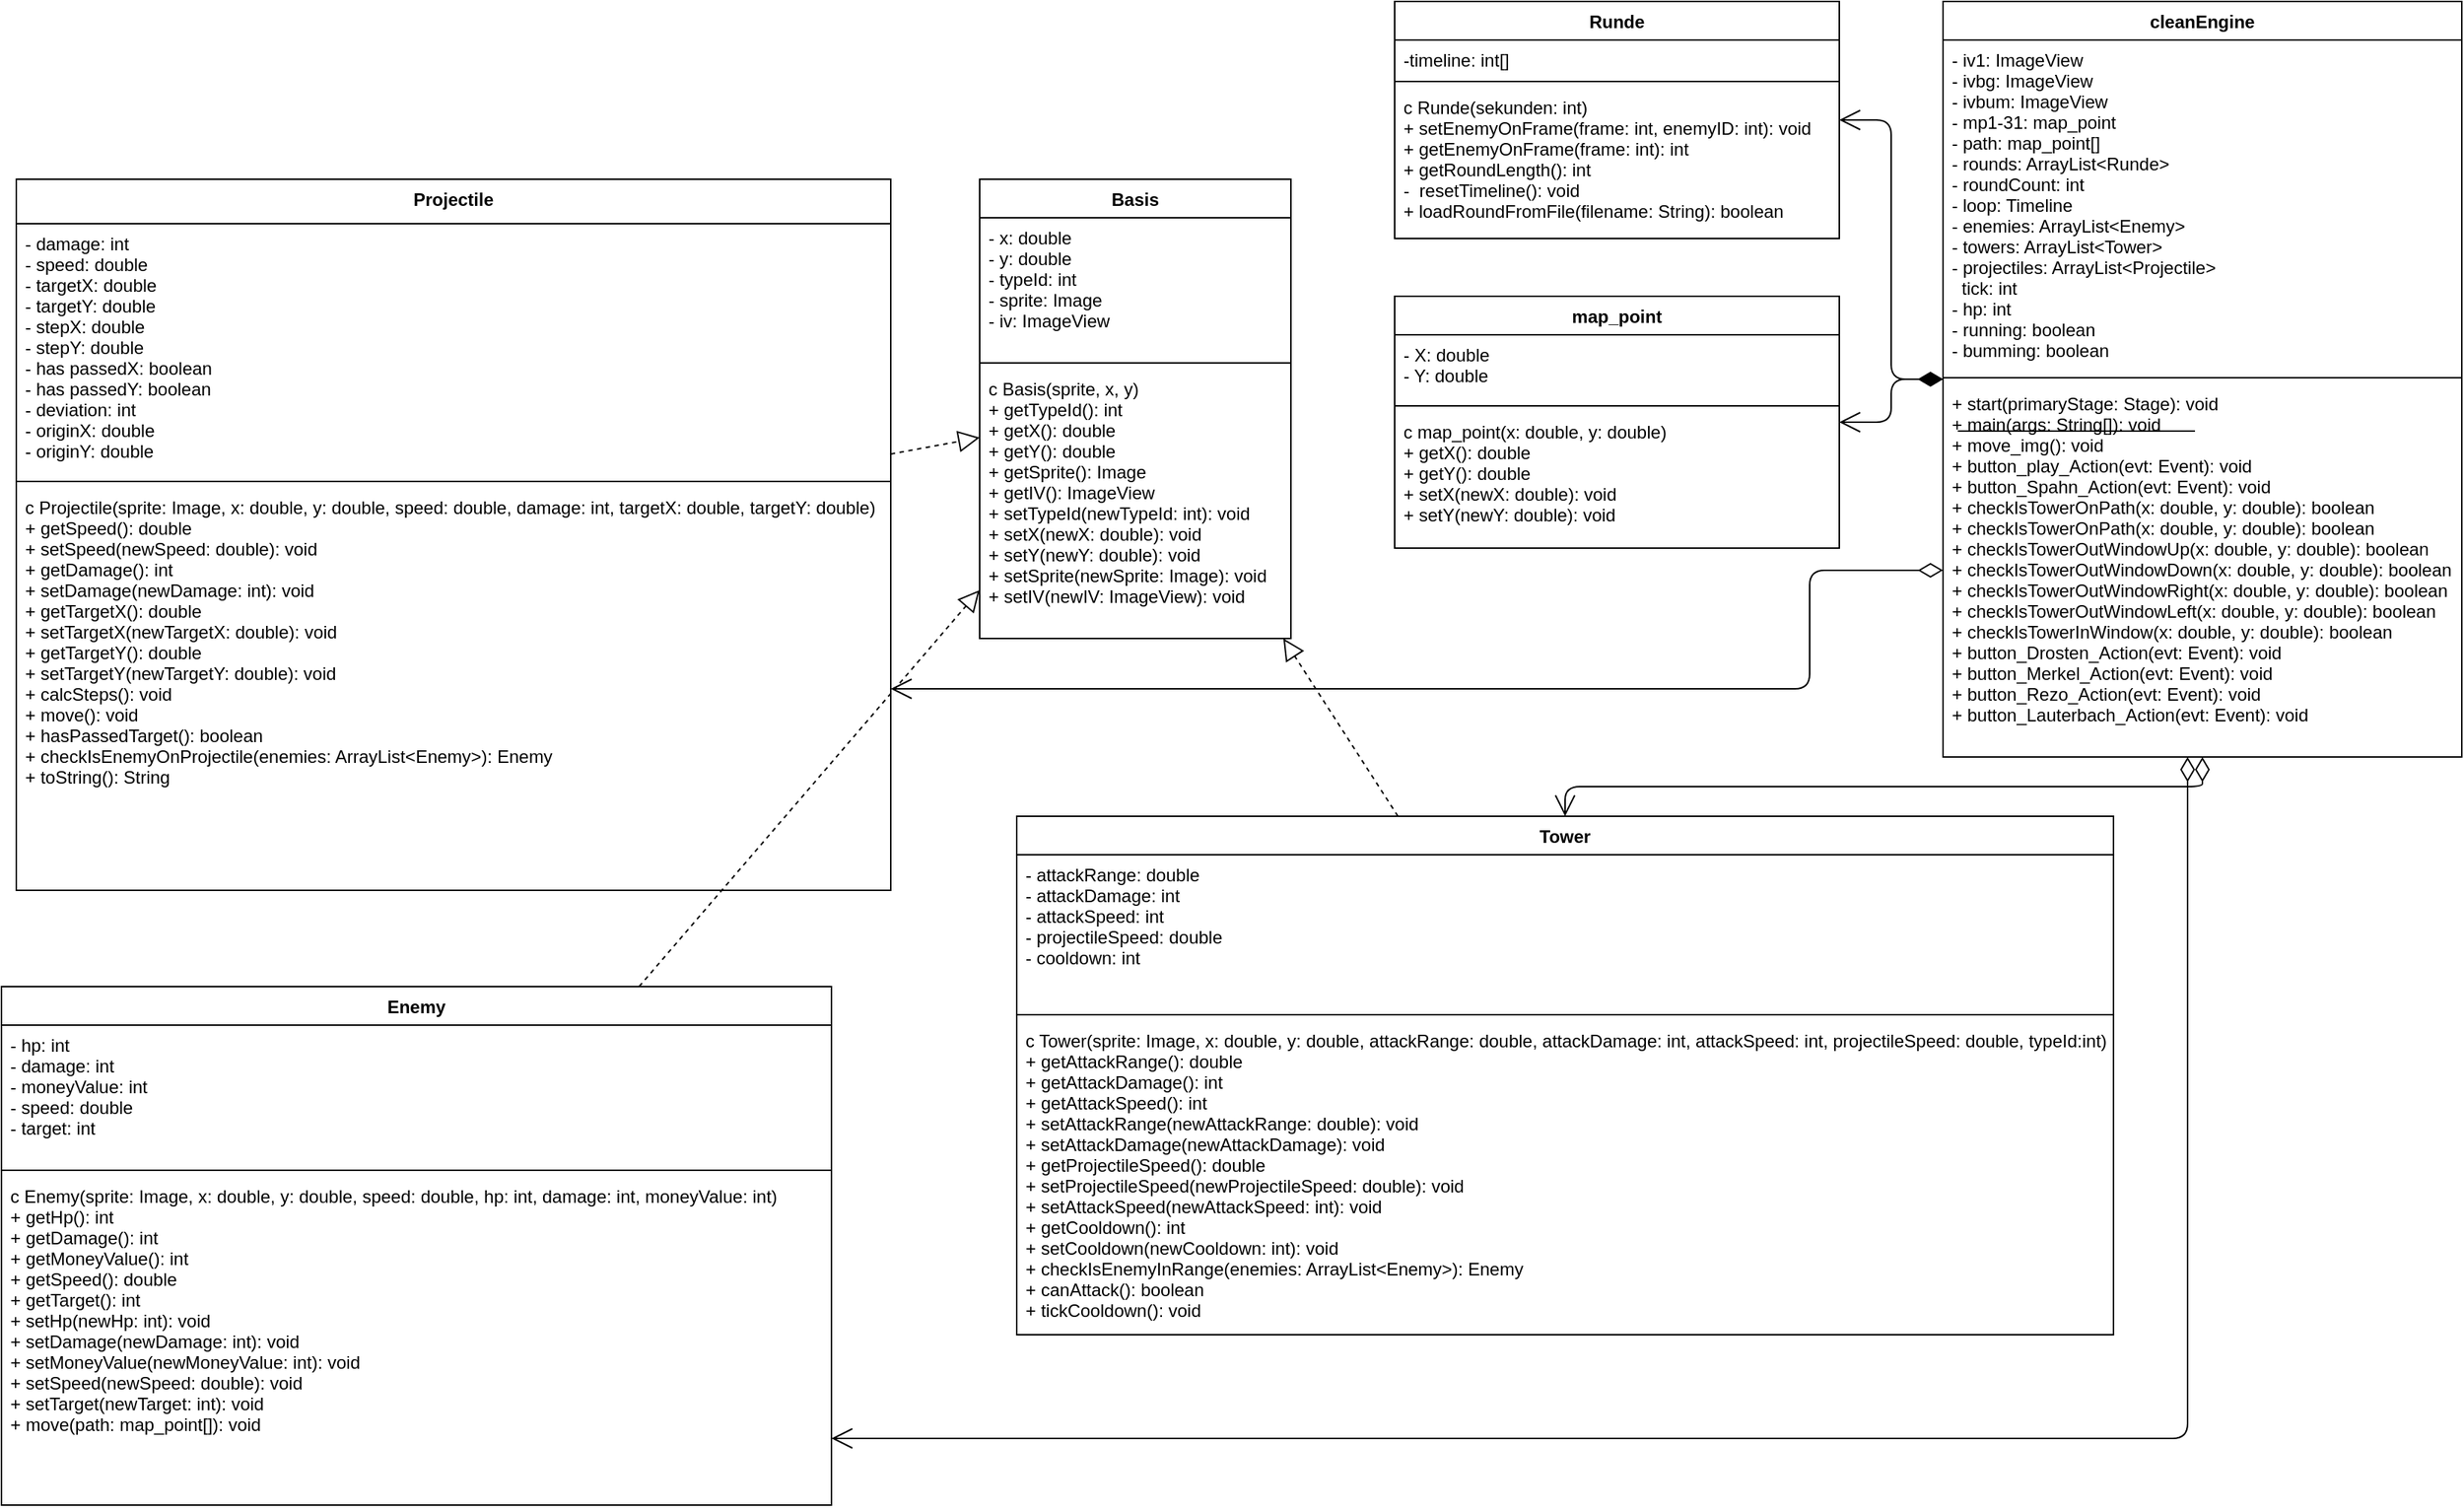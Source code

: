 <mxfile version="14.8.0"><diagram id="vigEyRUb4UDgndVFJmSr" name="Page-1"><mxGraphModel dx="2489" dy="1949" grid="1" gridSize="10" guides="1" tooltips="1" connect="1" arrows="1" fold="1" page="1" pageScale="1" pageWidth="827" pageHeight="1169" math="0" shadow="0"><root><mxCell id="0"/><mxCell id="1" parent="0"/><mxCell id="mlqgZzbkr0_SLHAGMiYd-1" value="Basis" style="swimlane;fontStyle=1;align=center;verticalAlign=top;childLayout=stackLayout;horizontal=1;startSize=26;horizontalStack=0;resizeParent=1;resizeParentMax=0;resizeLast=0;collapsible=1;marginBottom=0;" parent="1" vertex="1"><mxGeometry x="40" y="40" width="210" height="310" as="geometry"/></mxCell><mxCell id="mlqgZzbkr0_SLHAGMiYd-2" value="- x: double&#xA;- y: double&#xA;- typeId: int&#xA;- sprite: Image&#xA;- iv: ImageView" style="text;strokeColor=none;fillColor=none;align=left;verticalAlign=top;spacingLeft=4;spacingRight=4;overflow=hidden;rotatable=0;points=[[0,0.5],[1,0.5]];portConstraint=eastwest;" parent="mlqgZzbkr0_SLHAGMiYd-1" vertex="1"><mxGeometry y="26" width="210" height="94" as="geometry"/></mxCell><mxCell id="mlqgZzbkr0_SLHAGMiYd-3" value="" style="line;strokeWidth=1;fillColor=none;align=left;verticalAlign=middle;spacingTop=-1;spacingLeft=3;spacingRight=3;rotatable=0;labelPosition=right;points=[];portConstraint=eastwest;" parent="mlqgZzbkr0_SLHAGMiYd-1" vertex="1"><mxGeometry y="120" width="210" height="8" as="geometry"/></mxCell><mxCell id="mlqgZzbkr0_SLHAGMiYd-4" value="c Basis(sprite, x, y)&#xA;+ getTypeId(): int&#xA;+ getX(): double&#xA;+ getY(): double&#xA;+ getSprite(): Image&#xA;+ getIV(): ImageView&#xA;+ setTypeId(newTypeId: int): void&#xA;+ setX(newX: double): void&#xA;+ setY(newY: double): void&#xA;+ setSprite(newSprite: Image): void&#xA;+ setIV(newIV: ImageView): void" style="text;strokeColor=none;fillColor=none;align=left;verticalAlign=top;spacingLeft=4;spacingRight=4;overflow=hidden;rotatable=0;points=[[0,0.5],[1,0.5]];portConstraint=eastwest;" parent="mlqgZzbkr0_SLHAGMiYd-1" vertex="1"><mxGeometry y="128" width="210" height="182" as="geometry"/></mxCell><mxCell id="mlqgZzbkr0_SLHAGMiYd-9" value="cleanEngine" style="swimlane;fontStyle=1;align=center;verticalAlign=top;childLayout=stackLayout;horizontal=1;startSize=26;horizontalStack=0;resizeParent=1;resizeParentMax=0;resizeLast=0;collapsible=1;marginBottom=0;" parent="1" vertex="1"><mxGeometry x="690" y="-80" width="350" height="510" as="geometry"/></mxCell><mxCell id="mlqgZzbkr0_SLHAGMiYd-10" value="- iv1: ImageView&#xA;- ivbg: ImageView&#xA;- ivbum: ImageView&#xA;- mp1-31: map_point&#xA;- path: map_point[]&#xA;- rounds: ArrayList&lt;Runde&gt;&#xA;- roundCount: int&#xA;- loop: Timeline&#xA;- enemies: ArrayList&lt;Enemy&gt;&#xA;- towers: ArrayList&lt;Tower&gt;&#xA;- projectiles: ArrayList&lt;Projectile&gt;&#xA;  tick: int&#xA;- hp: int&#xA;- running: boolean&#xA;- bumming: boolean&#xA;" style="text;strokeColor=none;fillColor=none;align=left;verticalAlign=top;spacingLeft=4;spacingRight=4;overflow=hidden;rotatable=0;points=[[0,0.5],[1,0.5]];portConstraint=eastwest;" parent="mlqgZzbkr0_SLHAGMiYd-9" vertex="1"><mxGeometry y="26" width="350" height="224" as="geometry"/></mxCell><mxCell id="mlqgZzbkr0_SLHAGMiYd-11" value="" style="line;strokeWidth=1;fillColor=none;align=left;verticalAlign=middle;spacingTop=-1;spacingLeft=3;spacingRight=3;rotatable=0;labelPosition=right;points=[];portConstraint=eastwest;" parent="mlqgZzbkr0_SLHAGMiYd-9" vertex="1"><mxGeometry y="250" width="350" height="8" as="geometry"/></mxCell><mxCell id="mlqgZzbkr0_SLHAGMiYd-12" value="+ start(primaryStage: Stage): void&#xA;+ main(args: String[]): void&#xA;+ move_img(): void&#xA;+ button_play_Action(evt: Event): void&#xA;+ button_Spahn_Action(evt: Event): void&#xA;+ checkIsTowerOnPath(x: double, y: double): boolean&#xA;+ checkIsTowerOnPath(x: double, y: double): boolean&#xA;+ checkIsTowerOutWindowUp(x: double, y: double): boolean&#xA;+ checkIsTowerOutWindowDown(x: double, y: double): boolean&#xA;+ checkIsTowerOutWindowRight(x: double, y: double): boolean&#xA;+ checkIsTowerOutWindowLeft(x: double, y: double): boolean&#xA;+ checkIsTowerInWindow(x: double, y: double): boolean&#xA;+ button_Drosten_Action(evt: Event): void&#xA;+ button_Merkel_Action(evt: Event): void&#xA;+ button_Rezo_Action(evt: Event): void&#xA;+ button_Lauterbach_Action(evt: Event): void" style="text;strokeColor=none;fillColor=none;align=left;verticalAlign=top;spacingLeft=4;spacingRight=4;overflow=hidden;rotatable=0;points=[[0,0.5],[1,0.5]];portConstraint=eastwest;fontStyle=0" parent="mlqgZzbkr0_SLHAGMiYd-9" vertex="1"><mxGeometry y="258" width="350" height="252" as="geometry"/></mxCell><mxCell id="mlqgZzbkr0_SLHAGMiYd-14" value="" style="endArrow=none;html=1;edgeStyle=orthogonalEdgeStyle;" parent="1" edge="1"><mxGeometry relative="1" as="geometry"><mxPoint x="700" y="210" as="sourcePoint"/><mxPoint x="860" y="210" as="targetPoint"/></mxGeometry></mxCell><mxCell id="mlqgZzbkr0_SLHAGMiYd-17" value="Tower" style="swimlane;fontStyle=1;align=center;verticalAlign=top;childLayout=stackLayout;horizontal=1;startSize=26;horizontalStack=0;resizeParent=1;resizeParentMax=0;resizeLast=0;collapsible=1;marginBottom=0;" parent="1" vertex="1"><mxGeometry x="65" y="470" width="740" height="350" as="geometry"/></mxCell><mxCell id="mlqgZzbkr0_SLHAGMiYd-18" value="- attackRange: double&#xA;- attackDamage: int&#xA;- attackSpeed: int&#xA;- projectileSpeed: double&#xA;- cooldown: int" style="text;strokeColor=none;fillColor=none;align=left;verticalAlign=top;spacingLeft=4;spacingRight=4;overflow=hidden;rotatable=0;points=[[0,0.5],[1,0.5]];portConstraint=eastwest;" parent="mlqgZzbkr0_SLHAGMiYd-17" vertex="1"><mxGeometry y="26" width="740" height="104" as="geometry"/></mxCell><mxCell id="mlqgZzbkr0_SLHAGMiYd-19" value="" style="line;strokeWidth=1;fillColor=none;align=left;verticalAlign=middle;spacingTop=-1;spacingLeft=3;spacingRight=3;rotatable=0;labelPosition=right;points=[];portConstraint=eastwest;" parent="mlqgZzbkr0_SLHAGMiYd-17" vertex="1"><mxGeometry y="130" width="740" height="8" as="geometry"/></mxCell><mxCell id="mlqgZzbkr0_SLHAGMiYd-20" value="c Tower(sprite: Image, x: double, y: double, attackRange: double, attackDamage: int, attackSpeed: int, projectileSpeed: double, typeId:int)&#xA;+ getAttackRange(): double&#xA;+ getAttackDamage(): int&#xA;+ getAttackSpeed(): int&#xA;+ setAttackRange(newAttackRange: double): void&#xA;+ setAttackDamage(newAttackDamage): void&#xA;+ getProjectileSpeed(): double&#xA;+ setProjectileSpeed(newProjectileSpeed: double): void&#xA;+ setAttackSpeed(newAttackSpeed: int): void&#xA;+ getCooldown(): int&#xA;+ setCooldown(newCooldown: int): void&#xA;+ checkIsEnemyInRange(enemies: ArrayList&lt;Enemy&gt;): Enemy&#xA;+ canAttack(): boolean&#xA;+ tickCooldown(): void" style="text;strokeColor=none;fillColor=none;align=left;verticalAlign=top;spacingLeft=4;spacingRight=4;overflow=hidden;rotatable=0;points=[[0,0.5],[1,0.5]];portConstraint=eastwest;" parent="mlqgZzbkr0_SLHAGMiYd-17" vertex="1"><mxGeometry y="138" width="740" height="212" as="geometry"/></mxCell><mxCell id="mlqgZzbkr0_SLHAGMiYd-21" value="" style="endArrow=block;dashed=1;endFill=0;endSize=12;html=1;" parent="1" source="mlqgZzbkr0_SLHAGMiYd-17" target="mlqgZzbkr0_SLHAGMiYd-1" edge="1"><mxGeometry width="160" relative="1" as="geometry"><mxPoint x="60" y="640" as="sourcePoint"/><mxPoint x="220" y="640" as="targetPoint"/></mxGeometry></mxCell><mxCell id="mlqgZzbkr0_SLHAGMiYd-23" value="Enemy" style="swimlane;fontStyle=1;align=center;verticalAlign=top;childLayout=stackLayout;horizontal=1;startSize=26;horizontalStack=0;resizeParent=1;resizeParentMax=0;resizeLast=0;collapsible=1;marginBottom=0;" parent="1" vertex="1"><mxGeometry x="-620" y="585" width="560" height="350" as="geometry"/></mxCell><mxCell id="mlqgZzbkr0_SLHAGMiYd-24" value="- hp: int&#xA;- damage: int &#xA;- moneyValue: int &#xA;- speed: double&#xA;- target: int" style="text;strokeColor=none;fillColor=none;align=left;verticalAlign=top;spacingLeft=4;spacingRight=4;overflow=hidden;rotatable=0;points=[[0,0.5],[1,0.5]];portConstraint=eastwest;" parent="mlqgZzbkr0_SLHAGMiYd-23" vertex="1"><mxGeometry y="26" width="560" height="94" as="geometry"/></mxCell><mxCell id="mlqgZzbkr0_SLHAGMiYd-25" value="" style="line;strokeWidth=1;fillColor=none;align=left;verticalAlign=middle;spacingTop=-1;spacingLeft=3;spacingRight=3;rotatable=0;labelPosition=right;points=[];portConstraint=eastwest;" parent="mlqgZzbkr0_SLHAGMiYd-23" vertex="1"><mxGeometry y="120" width="560" height="8" as="geometry"/></mxCell><mxCell id="mlqgZzbkr0_SLHAGMiYd-26" value="c Enemy(sprite: Image, x: double, y: double, speed: double, hp: int, damage: int, moneyValue: int)&#xA;+ getHp(): int&#xA;+ getDamage(): int&#xA;+ getMoneyValue(): int&#xA;+ getSpeed(): double&#xA;+ getTarget(): int&#xA;+ setHp(newHp: int): void&#xA;+ setDamage(newDamage: int): void&#xA;+ setMoneyValue(newMoneyValue: int): void&#xA;+ setSpeed(newSpeed: double): void&#xA;+ setTarget(newTarget: int): void&#xA;+ move(path: map_point[]): void" style="text;strokeColor=none;fillColor=none;align=left;verticalAlign=top;spacingLeft=4;spacingRight=4;overflow=hidden;rotatable=0;points=[[0,0.5],[1,0.5]];portConstraint=eastwest;" parent="mlqgZzbkr0_SLHAGMiYd-23" vertex="1"><mxGeometry y="128" width="560" height="222" as="geometry"/></mxCell><mxCell id="mlqgZzbkr0_SLHAGMiYd-27" value="" style="endArrow=block;dashed=1;endFill=0;endSize=12;html=1;" parent="1" source="mlqgZzbkr0_SLHAGMiYd-23" target="mlqgZzbkr0_SLHAGMiYd-1" edge="1"><mxGeometry width="160" relative="1" as="geometry"><mxPoint x="-120" y="360" as="sourcePoint"/><mxPoint x="40" y="360" as="targetPoint"/></mxGeometry></mxCell><mxCell id="mlqgZzbkr0_SLHAGMiYd-29" value="Projectile" style="swimlane;fontStyle=1;align=center;verticalAlign=top;childLayout=stackLayout;horizontal=1;startSize=30;horizontalStack=0;resizeParent=1;resizeParentMax=0;resizeLast=0;collapsible=1;marginBottom=0;" parent="1" vertex="1"><mxGeometry x="-610" y="40" width="590" height="480" as="geometry"/></mxCell><mxCell id="mlqgZzbkr0_SLHAGMiYd-30" value="- damage: int&#xA;- speed: double&#xA;- targetX: double&#xA;- targetY: double&#xA;- stepX: double&#xA;- stepY: double&#xA;- has passedX: boolean&#xA;- has passedY: boolean&#xA;- deviation: int&#xA;- originX: double&#xA;- originY: double" style="text;strokeColor=none;fillColor=none;align=left;verticalAlign=top;spacingLeft=4;spacingRight=4;overflow=hidden;rotatable=0;points=[[0,0.5],[1,0.5]];portConstraint=eastwest;" parent="mlqgZzbkr0_SLHAGMiYd-29" vertex="1"><mxGeometry y="30" width="590" height="170" as="geometry"/></mxCell><mxCell id="mlqgZzbkr0_SLHAGMiYd-31" value="" style="line;strokeWidth=1;fillColor=none;align=left;verticalAlign=middle;spacingTop=-1;spacingLeft=3;spacingRight=3;rotatable=0;labelPosition=right;points=[];portConstraint=eastwest;" parent="mlqgZzbkr0_SLHAGMiYd-29" vertex="1"><mxGeometry y="200" width="590" height="8" as="geometry"/></mxCell><mxCell id="mlqgZzbkr0_SLHAGMiYd-32" value="c Projectile(sprite: Image, x: double, y: double, speed: double, damage: int, targetX: double, targetY: double)&#xA;+ getSpeed(): double&#xA;+ setSpeed(newSpeed: double): void&#xA;+ getDamage(): int&#xA;+ setDamage(newDamage: int): void&#xA;+ getTargetX(): double&#xA;+ setTargetX(newTargetX: double): void&#xA;+ getTargetY(): double&#xA;+ setTargetY(newTargetY: double): void&#xA;+ calcSteps(): void&#xA;+ move(): void&#xA;+ hasPassedTarget(): boolean&#xA;+ checkIsEnemyOnProjectile(enemies: ArrayList&lt;Enemy&gt;): Enemy&#xA;+ toString(): String" style="text;strokeColor=none;fillColor=none;align=left;verticalAlign=top;spacingLeft=4;spacingRight=4;overflow=hidden;rotatable=0;points=[[0,0.5],[1,0.5]];portConstraint=eastwest;" parent="mlqgZzbkr0_SLHAGMiYd-29" vertex="1"><mxGeometry y="208" width="590" height="272" as="geometry"/></mxCell><mxCell id="mlqgZzbkr0_SLHAGMiYd-33" value="" style="endArrow=block;dashed=1;endFill=0;endSize=12;html=1;" parent="1" source="mlqgZzbkr0_SLHAGMiYd-29" target="mlqgZzbkr0_SLHAGMiYd-1" edge="1"><mxGeometry width="160" relative="1" as="geometry"><mxPoint x="80" y="270" as="sourcePoint"/><mxPoint x="240" y="270" as="targetPoint"/></mxGeometry></mxCell><mxCell id="mlqgZzbkr0_SLHAGMiYd-38" value="Runde" style="swimlane;fontStyle=1;align=center;verticalAlign=top;childLayout=stackLayout;horizontal=1;startSize=26;horizontalStack=0;resizeParent=1;resizeParentMax=0;resizeLast=0;collapsible=1;marginBottom=0;" parent="1" vertex="1"><mxGeometry x="320" y="-80" width="300" height="160" as="geometry"/></mxCell><mxCell id="mlqgZzbkr0_SLHAGMiYd-39" value="-timeline: int[]" style="text;strokeColor=none;fillColor=none;align=left;verticalAlign=top;spacingLeft=4;spacingRight=4;overflow=hidden;rotatable=0;points=[[0,0.5],[1,0.5]];portConstraint=eastwest;" parent="mlqgZzbkr0_SLHAGMiYd-38" vertex="1"><mxGeometry y="26" width="300" height="24" as="geometry"/></mxCell><mxCell id="mlqgZzbkr0_SLHAGMiYd-40" value="" style="line;strokeWidth=1;fillColor=none;align=left;verticalAlign=middle;spacingTop=-1;spacingLeft=3;spacingRight=3;rotatable=0;labelPosition=right;points=[];portConstraint=eastwest;" parent="mlqgZzbkr0_SLHAGMiYd-38" vertex="1"><mxGeometry y="50" width="300" height="8" as="geometry"/></mxCell><mxCell id="mlqgZzbkr0_SLHAGMiYd-41" value="c Runde(sekunden: int)&#xA;+ setEnemyOnFrame(frame: int, enemyID: int): void&#xA;+ getEnemyOnFrame(frame: int): int&#xA;+ getRoundLength(): int&#xA;-  resetTimeline(): void&#xA;+ loadRoundFromFile(filename: String): boolean" style="text;strokeColor=none;fillColor=none;align=left;verticalAlign=top;spacingLeft=4;spacingRight=4;overflow=hidden;rotatable=0;points=[[0,0.5],[1,0.5]];portConstraint=eastwest;" parent="mlqgZzbkr0_SLHAGMiYd-38" vertex="1"><mxGeometry y="58" width="300" height="102" as="geometry"/></mxCell><mxCell id="mlqgZzbkr0_SLHAGMiYd-42" value="map_point" style="swimlane;fontStyle=1;align=center;verticalAlign=top;childLayout=stackLayout;horizontal=1;startSize=26;horizontalStack=0;resizeParent=1;resizeParentMax=0;resizeLast=0;collapsible=1;marginBottom=0;" parent="1" vertex="1"><mxGeometry x="320" y="119" width="300" height="170" as="geometry"/></mxCell><mxCell id="mlqgZzbkr0_SLHAGMiYd-43" value="- X: double&#xA;- Y: double" style="text;strokeColor=none;fillColor=none;align=left;verticalAlign=top;spacingLeft=4;spacingRight=4;overflow=hidden;rotatable=0;points=[[0,0.5],[1,0.5]];portConstraint=eastwest;" parent="mlqgZzbkr0_SLHAGMiYd-42" vertex="1"><mxGeometry y="26" width="300" height="44" as="geometry"/></mxCell><mxCell id="mlqgZzbkr0_SLHAGMiYd-44" value="" style="line;strokeWidth=1;fillColor=none;align=left;verticalAlign=middle;spacingTop=-1;spacingLeft=3;spacingRight=3;rotatable=0;labelPosition=right;points=[];portConstraint=eastwest;" parent="mlqgZzbkr0_SLHAGMiYd-42" vertex="1"><mxGeometry y="70" width="300" height="8" as="geometry"/></mxCell><mxCell id="mlqgZzbkr0_SLHAGMiYd-45" value="c map_point(x: double, y: double)&#xA;+ getX(): double&#xA;+ getY(): double&#xA;+ setX(newX: double): void&#xA;+ setY(newY: double): void" style="text;strokeColor=none;fillColor=none;align=left;verticalAlign=top;spacingLeft=4;spacingRight=4;overflow=hidden;rotatable=0;points=[[0,0.5],[1,0.5]];portConstraint=eastwest;" parent="mlqgZzbkr0_SLHAGMiYd-42" vertex="1"><mxGeometry y="78" width="300" height="92" as="geometry"/></mxCell><mxCell id="mlqgZzbkr0_SLHAGMiYd-50" value="" style="endArrow=open;html=1;endSize=12;startArrow=diamondThin;startSize=14;startFill=0;edgeStyle=orthogonalEdgeStyle;align=left;verticalAlign=bottom;entryX=1;entryY=0.5;entryDx=0;entryDy=0;exitX=0;exitY=0.5;exitDx=0;exitDy=0;" parent="1" source="mlqgZzbkr0_SLHAGMiYd-12" target="mlqgZzbkr0_SLHAGMiYd-32" edge="1"><mxGeometry x="-1" y="3" relative="1" as="geometry"><mxPoint x="600" y="400" as="sourcePoint"/><mxPoint x="490" y="410" as="targetPoint"/><Array as="points"><mxPoint x="600" y="304"/><mxPoint x="600" y="384"/></Array></mxGeometry></mxCell><mxCell id="mlqgZzbkr0_SLHAGMiYd-54" value="" style="endArrow=open;html=1;endSize=12;startArrow=diamondThin;startSize=14;startFill=0;edgeStyle=orthogonalEdgeStyle;align=left;verticalAlign=bottom;" parent="1" source="mlqgZzbkr0_SLHAGMiYd-9" target="mlqgZzbkr0_SLHAGMiYd-23" edge="1"><mxGeometry x="-1" y="3" relative="1" as="geometry"><mxPoint x="-30" y="700" as="sourcePoint"/><mxPoint x="130" y="700" as="targetPoint"/><Array as="points"><mxPoint x="855" y="890"/></Array></mxGeometry></mxCell><mxCell id="mlqgZzbkr0_SLHAGMiYd-55" value="" style="endArrow=open;html=1;endSize=12;startArrow=diamondThin;startSize=14;startFill=0;edgeStyle=orthogonalEdgeStyle;align=left;verticalAlign=bottom;" parent="1" source="mlqgZzbkr0_SLHAGMiYd-9" target="mlqgZzbkr0_SLHAGMiYd-17" edge="1"><mxGeometry x="-1" y="3" relative="1" as="geometry"><mxPoint x="470" y="390" as="sourcePoint"/><mxPoint x="630" y="390" as="targetPoint"/></mxGeometry></mxCell><mxCell id="mlqgZzbkr0_SLHAGMiYd-56" value="" style="endArrow=open;html=1;endSize=12;startArrow=diamondThin;startSize=14;startFill=1;edgeStyle=orthogonalEdgeStyle;align=left;verticalAlign=bottom;" parent="1" source="mlqgZzbkr0_SLHAGMiYd-9" target="mlqgZzbkr0_SLHAGMiYd-42" edge="1"><mxGeometry x="-1" y="3" relative="1" as="geometry"><mxPoint x="520" y="120" as="sourcePoint"/><mxPoint x="680" y="120" as="targetPoint"/></mxGeometry></mxCell><mxCell id="mlqgZzbkr0_SLHAGMiYd-57" value="" style="endArrow=open;html=1;endSize=12;startArrow=diamondThin;startSize=14;startFill=1;edgeStyle=orthogonalEdgeStyle;align=left;verticalAlign=bottom;" parent="1" source="mlqgZzbkr0_SLHAGMiYd-9" target="mlqgZzbkr0_SLHAGMiYd-38" edge="1"><mxGeometry x="-1" y="3" relative="1" as="geometry"><mxPoint x="640" y="70" as="sourcePoint"/><mxPoint x="800" y="70" as="targetPoint"/></mxGeometry></mxCell></root></mxGraphModel></diagram></mxfile>